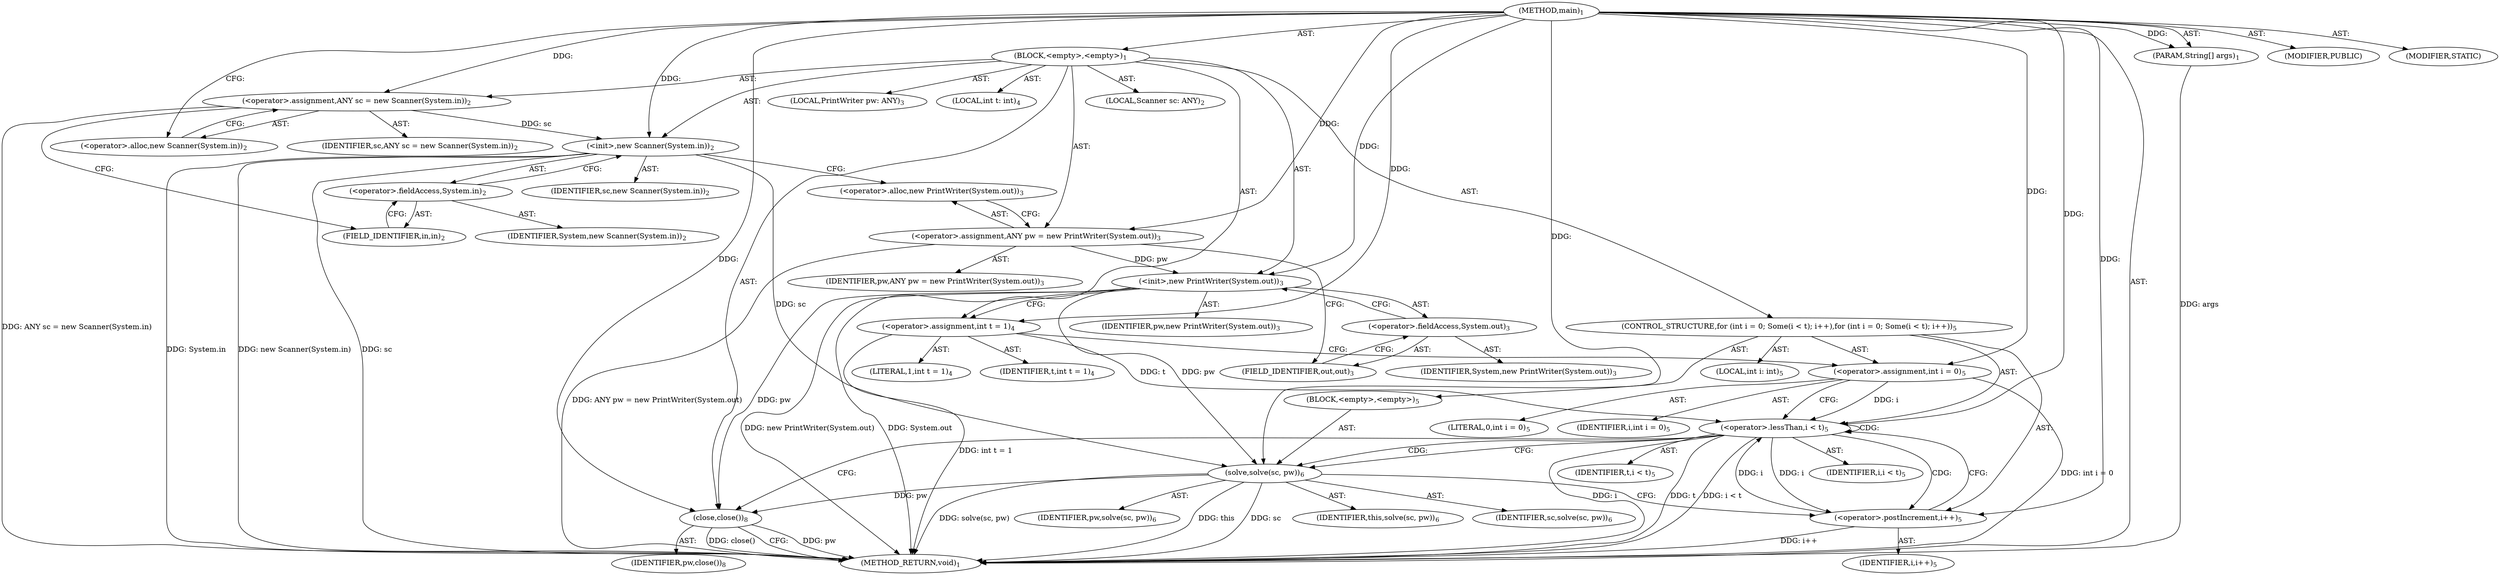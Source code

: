 digraph "main" {  
"21" [label = <(METHOD,main)<SUB>1</SUB>> ]
"22" [label = <(PARAM,String[] args)<SUB>1</SUB>> ]
"23" [label = <(BLOCK,&lt;empty&gt;,&lt;empty&gt;)<SUB>1</SUB>> ]
"4" [label = <(LOCAL,Scanner sc: ANY)<SUB>2</SUB>> ]
"24" [label = <(&lt;operator&gt;.assignment,ANY sc = new Scanner(System.in))<SUB>2</SUB>> ]
"25" [label = <(IDENTIFIER,sc,ANY sc = new Scanner(System.in))<SUB>2</SUB>> ]
"26" [label = <(&lt;operator&gt;.alloc,new Scanner(System.in))<SUB>2</SUB>> ]
"27" [label = <(&lt;init&gt;,new Scanner(System.in))<SUB>2</SUB>> ]
"3" [label = <(IDENTIFIER,sc,new Scanner(System.in))<SUB>2</SUB>> ]
"28" [label = <(&lt;operator&gt;.fieldAccess,System.in)<SUB>2</SUB>> ]
"29" [label = <(IDENTIFIER,System,new Scanner(System.in))<SUB>2</SUB>> ]
"30" [label = <(FIELD_IDENTIFIER,in,in)<SUB>2</SUB>> ]
"6" [label = <(LOCAL,PrintWriter pw: ANY)<SUB>3</SUB>> ]
"31" [label = <(&lt;operator&gt;.assignment,ANY pw = new PrintWriter(System.out))<SUB>3</SUB>> ]
"32" [label = <(IDENTIFIER,pw,ANY pw = new PrintWriter(System.out))<SUB>3</SUB>> ]
"33" [label = <(&lt;operator&gt;.alloc,new PrintWriter(System.out))<SUB>3</SUB>> ]
"34" [label = <(&lt;init&gt;,new PrintWriter(System.out))<SUB>3</SUB>> ]
"5" [label = <(IDENTIFIER,pw,new PrintWriter(System.out))<SUB>3</SUB>> ]
"35" [label = <(&lt;operator&gt;.fieldAccess,System.out)<SUB>3</SUB>> ]
"36" [label = <(IDENTIFIER,System,new PrintWriter(System.out))<SUB>3</SUB>> ]
"37" [label = <(FIELD_IDENTIFIER,out,out)<SUB>3</SUB>> ]
"38" [label = <(LOCAL,int t: int)<SUB>4</SUB>> ]
"39" [label = <(&lt;operator&gt;.assignment,int t = 1)<SUB>4</SUB>> ]
"40" [label = <(IDENTIFIER,t,int t = 1)<SUB>4</SUB>> ]
"41" [label = <(LITERAL,1,int t = 1)<SUB>4</SUB>> ]
"42" [label = <(CONTROL_STRUCTURE,for (int i = 0; Some(i &lt; t); i++),for (int i = 0; Some(i &lt; t); i++))<SUB>5</SUB>> ]
"43" [label = <(LOCAL,int i: int)<SUB>5</SUB>> ]
"44" [label = <(&lt;operator&gt;.assignment,int i = 0)<SUB>5</SUB>> ]
"45" [label = <(IDENTIFIER,i,int i = 0)<SUB>5</SUB>> ]
"46" [label = <(LITERAL,0,int i = 0)<SUB>5</SUB>> ]
"47" [label = <(&lt;operator&gt;.lessThan,i &lt; t)<SUB>5</SUB>> ]
"48" [label = <(IDENTIFIER,i,i &lt; t)<SUB>5</SUB>> ]
"49" [label = <(IDENTIFIER,t,i &lt; t)<SUB>5</SUB>> ]
"50" [label = <(&lt;operator&gt;.postIncrement,i++)<SUB>5</SUB>> ]
"51" [label = <(IDENTIFIER,i,i++)<SUB>5</SUB>> ]
"52" [label = <(BLOCK,&lt;empty&gt;,&lt;empty&gt;)<SUB>5</SUB>> ]
"53" [label = <(solve,solve(sc, pw))<SUB>6</SUB>> ]
"54" [label = <(IDENTIFIER,this,solve(sc, pw))<SUB>6</SUB>> ]
"55" [label = <(IDENTIFIER,sc,solve(sc, pw))<SUB>6</SUB>> ]
"56" [label = <(IDENTIFIER,pw,solve(sc, pw))<SUB>6</SUB>> ]
"57" [label = <(close,close())<SUB>8</SUB>> ]
"58" [label = <(IDENTIFIER,pw,close())<SUB>8</SUB>> ]
"59" [label = <(MODIFIER,PUBLIC)> ]
"60" [label = <(MODIFIER,STATIC)> ]
"61" [label = <(METHOD_RETURN,void)<SUB>1</SUB>> ]
  "21" -> "22"  [ label = "AST: "] 
  "21" -> "23"  [ label = "AST: "] 
  "21" -> "59"  [ label = "AST: "] 
  "21" -> "60"  [ label = "AST: "] 
  "21" -> "61"  [ label = "AST: "] 
  "23" -> "4"  [ label = "AST: "] 
  "23" -> "24"  [ label = "AST: "] 
  "23" -> "27"  [ label = "AST: "] 
  "23" -> "6"  [ label = "AST: "] 
  "23" -> "31"  [ label = "AST: "] 
  "23" -> "34"  [ label = "AST: "] 
  "23" -> "38"  [ label = "AST: "] 
  "23" -> "39"  [ label = "AST: "] 
  "23" -> "42"  [ label = "AST: "] 
  "23" -> "57"  [ label = "AST: "] 
  "24" -> "25"  [ label = "AST: "] 
  "24" -> "26"  [ label = "AST: "] 
  "27" -> "3"  [ label = "AST: "] 
  "27" -> "28"  [ label = "AST: "] 
  "28" -> "29"  [ label = "AST: "] 
  "28" -> "30"  [ label = "AST: "] 
  "31" -> "32"  [ label = "AST: "] 
  "31" -> "33"  [ label = "AST: "] 
  "34" -> "5"  [ label = "AST: "] 
  "34" -> "35"  [ label = "AST: "] 
  "35" -> "36"  [ label = "AST: "] 
  "35" -> "37"  [ label = "AST: "] 
  "39" -> "40"  [ label = "AST: "] 
  "39" -> "41"  [ label = "AST: "] 
  "42" -> "43"  [ label = "AST: "] 
  "42" -> "44"  [ label = "AST: "] 
  "42" -> "47"  [ label = "AST: "] 
  "42" -> "50"  [ label = "AST: "] 
  "42" -> "52"  [ label = "AST: "] 
  "44" -> "45"  [ label = "AST: "] 
  "44" -> "46"  [ label = "AST: "] 
  "47" -> "48"  [ label = "AST: "] 
  "47" -> "49"  [ label = "AST: "] 
  "50" -> "51"  [ label = "AST: "] 
  "52" -> "53"  [ label = "AST: "] 
  "53" -> "54"  [ label = "AST: "] 
  "53" -> "55"  [ label = "AST: "] 
  "53" -> "56"  [ label = "AST: "] 
  "57" -> "58"  [ label = "AST: "] 
  "24" -> "30"  [ label = "CFG: "] 
  "27" -> "33"  [ label = "CFG: "] 
  "31" -> "37"  [ label = "CFG: "] 
  "34" -> "39"  [ label = "CFG: "] 
  "39" -> "44"  [ label = "CFG: "] 
  "57" -> "61"  [ label = "CFG: "] 
  "26" -> "24"  [ label = "CFG: "] 
  "28" -> "27"  [ label = "CFG: "] 
  "33" -> "31"  [ label = "CFG: "] 
  "35" -> "34"  [ label = "CFG: "] 
  "44" -> "47"  [ label = "CFG: "] 
  "47" -> "53"  [ label = "CFG: "] 
  "47" -> "57"  [ label = "CFG: "] 
  "50" -> "47"  [ label = "CFG: "] 
  "30" -> "28"  [ label = "CFG: "] 
  "37" -> "35"  [ label = "CFG: "] 
  "53" -> "50"  [ label = "CFG: "] 
  "21" -> "26"  [ label = "CFG: "] 
  "22" -> "61"  [ label = "DDG: args"] 
  "24" -> "61"  [ label = "DDG: ANY sc = new Scanner(System.in)"] 
  "27" -> "61"  [ label = "DDG: sc"] 
  "27" -> "61"  [ label = "DDG: System.in"] 
  "27" -> "61"  [ label = "DDG: new Scanner(System.in)"] 
  "31" -> "61"  [ label = "DDG: ANY pw = new PrintWriter(System.out)"] 
  "34" -> "61"  [ label = "DDG: System.out"] 
  "34" -> "61"  [ label = "DDG: new PrintWriter(System.out)"] 
  "39" -> "61"  [ label = "DDG: int t = 1"] 
  "44" -> "61"  [ label = "DDG: int i = 0"] 
  "47" -> "61"  [ label = "DDG: i"] 
  "47" -> "61"  [ label = "DDG: t"] 
  "47" -> "61"  [ label = "DDG: i &lt; t"] 
  "57" -> "61"  [ label = "DDG: pw"] 
  "57" -> "61"  [ label = "DDG: close()"] 
  "53" -> "61"  [ label = "DDG: sc"] 
  "53" -> "61"  [ label = "DDG: solve(sc, pw)"] 
  "50" -> "61"  [ label = "DDG: i++"] 
  "53" -> "61"  [ label = "DDG: this"] 
  "21" -> "22"  [ label = "DDG: "] 
  "21" -> "24"  [ label = "DDG: "] 
  "21" -> "31"  [ label = "DDG: "] 
  "21" -> "39"  [ label = "DDG: "] 
  "24" -> "27"  [ label = "DDG: sc"] 
  "21" -> "27"  [ label = "DDG: "] 
  "31" -> "34"  [ label = "DDG: pw"] 
  "21" -> "34"  [ label = "DDG: "] 
  "21" -> "44"  [ label = "DDG: "] 
  "34" -> "57"  [ label = "DDG: pw"] 
  "53" -> "57"  [ label = "DDG: pw"] 
  "21" -> "57"  [ label = "DDG: "] 
  "44" -> "47"  [ label = "DDG: i"] 
  "50" -> "47"  [ label = "DDG: i"] 
  "21" -> "47"  [ label = "DDG: "] 
  "39" -> "47"  [ label = "DDG: t"] 
  "47" -> "50"  [ label = "DDG: i"] 
  "21" -> "50"  [ label = "DDG: "] 
  "21" -> "53"  [ label = "DDG: "] 
  "27" -> "53"  [ label = "DDG: sc"] 
  "34" -> "53"  [ label = "DDG: pw"] 
  "47" -> "47"  [ label = "CDG: "] 
  "47" -> "50"  [ label = "CDG: "] 
  "47" -> "53"  [ label = "CDG: "] 
}
